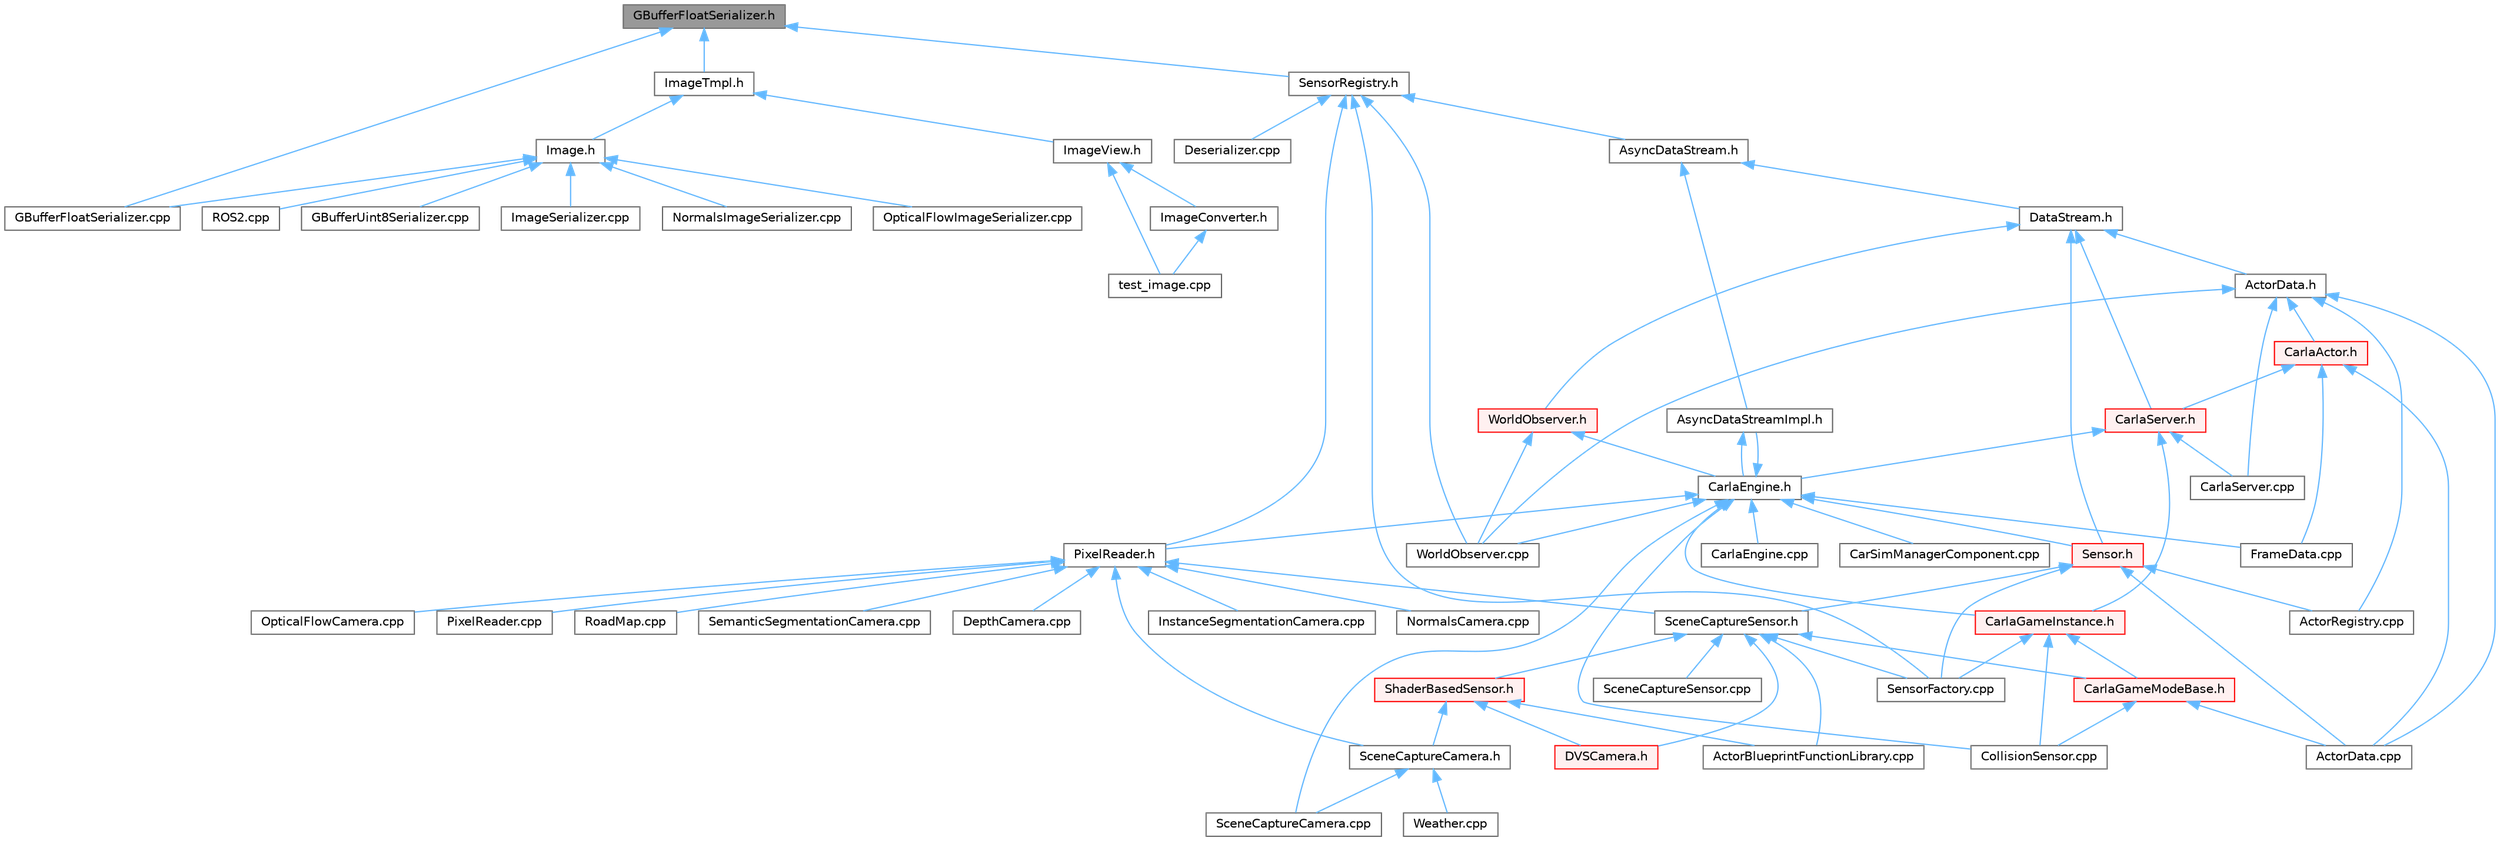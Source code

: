 digraph "GBufferFloatSerializer.h"
{
 // INTERACTIVE_SVG=YES
 // LATEX_PDF_SIZE
  bgcolor="transparent";
  edge [fontname=Helvetica,fontsize=10,labelfontname=Helvetica,labelfontsize=10];
  node [fontname=Helvetica,fontsize=10,shape=box,height=0.2,width=0.4];
  Node1 [id="Node000001",label="GBufferFloatSerializer.h",height=0.2,width=0.4,color="gray40", fillcolor="grey60", style="filled", fontcolor="black",tooltip=" "];
  Node1 -> Node2 [id="edge1_Node000001_Node000002",dir="back",color="steelblue1",style="solid",tooltip=" "];
  Node2 [id="Node000002",label="GBufferFloatSerializer.cpp",height=0.2,width=0.4,color="grey40", fillcolor="white", style="filled",URL="$d5/d75/GBufferFloatSerializer_8cpp.html",tooltip=" "];
  Node1 -> Node3 [id="edge2_Node000001_Node000003",dir="back",color="steelblue1",style="solid",tooltip=" "];
  Node3 [id="Node000003",label="ImageTmpl.h",height=0.2,width=0.4,color="grey40", fillcolor="white", style="filled",URL="$d5/dca/ImageTmpl_8h.html",tooltip=" "];
  Node3 -> Node4 [id="edge3_Node000003_Node000004",dir="back",color="steelblue1",style="solid",tooltip=" "];
  Node4 [id="Node000004",label="Image.h",height=0.2,width=0.4,color="grey40", fillcolor="white", style="filled",URL="$da/d9b/sensor_2data_2Image_8h.html",tooltip=" "];
  Node4 -> Node2 [id="edge4_Node000004_Node000002",dir="back",color="steelblue1",style="solid",tooltip=" "];
  Node4 -> Node5 [id="edge5_Node000004_Node000005",dir="back",color="steelblue1",style="solid",tooltip=" "];
  Node5 [id="Node000005",label="GBufferUint8Serializer.cpp",height=0.2,width=0.4,color="grey40", fillcolor="white", style="filled",URL="$d2/dd7/GBufferUint8Serializer_8cpp.html",tooltip=" "];
  Node4 -> Node6 [id="edge6_Node000004_Node000006",dir="back",color="steelblue1",style="solid",tooltip=" "];
  Node6 [id="Node000006",label="ImageSerializer.cpp",height=0.2,width=0.4,color="grey40", fillcolor="white", style="filled",URL="$d2/d47/ImageSerializer_8cpp.html",tooltip=" "];
  Node4 -> Node7 [id="edge7_Node000004_Node000007",dir="back",color="steelblue1",style="solid",tooltip=" "];
  Node7 [id="Node000007",label="NormalsImageSerializer.cpp",height=0.2,width=0.4,color="grey40", fillcolor="white", style="filled",URL="$d3/dc3/NormalsImageSerializer_8cpp.html",tooltip=" "];
  Node4 -> Node8 [id="edge8_Node000004_Node000008",dir="back",color="steelblue1",style="solid",tooltip=" "];
  Node8 [id="Node000008",label="OpticalFlowImageSerializer.cpp",height=0.2,width=0.4,color="grey40", fillcolor="white", style="filled",URL="$d4/dba/OpticalFlowImageSerializer_8cpp.html",tooltip=" "];
  Node4 -> Node9 [id="edge9_Node000004_Node000009",dir="back",color="steelblue1",style="solid",tooltip=" "];
  Node9 [id="Node000009",label="ROS2.cpp",height=0.2,width=0.4,color="grey40", fillcolor="white", style="filled",URL="$dd/d14/ROS2_8cpp.html",tooltip=" "];
  Node3 -> Node10 [id="edge10_Node000003_Node000010",dir="back",color="steelblue1",style="solid",tooltip=" "];
  Node10 [id="Node000010",label="ImageView.h",height=0.2,width=0.4,color="grey40", fillcolor="white", style="filled",URL="$db/dac/ImageView_8h.html",tooltip=" "];
  Node10 -> Node11 [id="edge11_Node000010_Node000011",dir="back",color="steelblue1",style="solid",tooltip=" "];
  Node11 [id="Node000011",label="ImageConverter.h",height=0.2,width=0.4,color="grey40", fillcolor="white", style="filled",URL="$d7/d2c/ImageConverter_8h.html",tooltip=" "];
  Node11 -> Node12 [id="edge12_Node000011_Node000012",dir="back",color="steelblue1",style="solid",tooltip=" "];
  Node12 [id="Node000012",label="test_image.cpp",height=0.2,width=0.4,color="grey40", fillcolor="white", style="filled",URL="$d5/d1a/test__image_8cpp.html",tooltip=" "];
  Node10 -> Node12 [id="edge13_Node000010_Node000012",dir="back",color="steelblue1",style="solid",tooltip=" "];
  Node1 -> Node13 [id="edge14_Node000001_Node000013",dir="back",color="steelblue1",style="solid",tooltip=" "];
  Node13 [id="Node000013",label="SensorRegistry.h",height=0.2,width=0.4,color="grey40", fillcolor="white", style="filled",URL="$d4/d03/SensorRegistry_8h.html",tooltip=" "];
  Node13 -> Node14 [id="edge15_Node000013_Node000014",dir="back",color="steelblue1",style="solid",tooltip=" "];
  Node14 [id="Node000014",label="AsyncDataStream.h",height=0.2,width=0.4,color="grey40", fillcolor="white", style="filled",URL="$d9/d4d/AsyncDataStream_8h.html",tooltip=" "];
  Node14 -> Node15 [id="edge16_Node000014_Node000015",dir="back",color="steelblue1",style="solid",tooltip=" "];
  Node15 [id="Node000015",label="AsyncDataStreamImpl.h",height=0.2,width=0.4,color="grey40", fillcolor="white", style="filled",URL="$d0/d17/AsyncDataStreamImpl_8h.html",tooltip=" "];
  Node15 -> Node16 [id="edge17_Node000015_Node000016",dir="back",color="steelblue1",style="solid",tooltip=" "];
  Node16 [id="Node000016",label="CarlaEngine.h",height=0.2,width=0.4,color="grey40", fillcolor="white", style="filled",URL="$d0/d11/CarlaEngine_8h.html",tooltip=" "];
  Node16 -> Node15 [id="edge18_Node000016_Node000015",dir="back",color="steelblue1",style="solid",tooltip=" "];
  Node16 -> Node17 [id="edge19_Node000016_Node000017",dir="back",color="steelblue1",style="solid",tooltip=" "];
  Node17 [id="Node000017",label="CarSimManagerComponent.cpp",height=0.2,width=0.4,color="grey40", fillcolor="white", style="filled",URL="$d2/d56/CarSimManagerComponent_8cpp.html",tooltip=" "];
  Node16 -> Node18 [id="edge20_Node000016_Node000018",dir="back",color="steelblue1",style="solid",tooltip=" "];
  Node18 [id="Node000018",label="CarlaEngine.cpp",height=0.2,width=0.4,color="grey40", fillcolor="white", style="filled",URL="$d6/da1/CarlaEngine_8cpp.html",tooltip=" "];
  Node16 -> Node19 [id="edge21_Node000016_Node000019",dir="back",color="steelblue1",style="solid",tooltip=" "];
  Node19 [id="Node000019",label="CarlaGameInstance.h",height=0.2,width=0.4,color="red", fillcolor="#FFF0F0", style="filled",URL="$d2/dba/CarlaGameInstance_8h.html",tooltip=" "];
  Node19 -> Node21 [id="edge22_Node000019_Node000021",dir="back",color="steelblue1",style="solid",tooltip=" "];
  Node21 [id="Node000021",label="CarlaGameModeBase.h",height=0.2,width=0.4,color="red", fillcolor="#FFF0F0", style="filled",URL="$d3/d49/CarlaGameModeBase_8h.html",tooltip=" "];
  Node21 -> Node22 [id="edge23_Node000021_Node000022",dir="back",color="steelblue1",style="solid",tooltip=" "];
  Node22 [id="Node000022",label="ActorData.cpp",height=0.2,width=0.4,color="grey40", fillcolor="white", style="filled",URL="$da/d7f/ActorData_8cpp.html",tooltip=" "];
  Node21 -> Node53 [id="edge24_Node000021_Node000053",dir="back",color="steelblue1",style="solid",tooltip=" "];
  Node53 [id="Node000053",label="CollisionSensor.cpp",height=0.2,width=0.4,color="grey40", fillcolor="white", style="filled",URL="$da/df0/CollisionSensor_8cpp.html",tooltip=" "];
  Node19 -> Node53 [id="edge25_Node000019_Node000053",dir="back",color="steelblue1",style="solid",tooltip=" "];
  Node19 -> Node43 [id="edge26_Node000019_Node000043",dir="back",color="steelblue1",style="solid",tooltip=" "];
  Node43 [id="Node000043",label="SensorFactory.cpp",height=0.2,width=0.4,color="grey40", fillcolor="white", style="filled",URL="$d0/dde/SensorFactory_8cpp.html",tooltip=" "];
  Node16 -> Node53 [id="edge27_Node000016_Node000053",dir="back",color="steelblue1",style="solid",tooltip=" "];
  Node16 -> Node35 [id="edge28_Node000016_Node000035",dir="back",color="steelblue1",style="solid",tooltip=" "];
  Node35 [id="Node000035",label="FrameData.cpp",height=0.2,width=0.4,color="grey40", fillcolor="white", style="filled",URL="$df/d8a/FrameData_8cpp.html",tooltip=" "];
  Node16 -> Node57 [id="edge29_Node000016_Node000057",dir="back",color="steelblue1",style="solid",tooltip=" "];
  Node57 [id="Node000057",label="PixelReader.h",height=0.2,width=0.4,color="grey40", fillcolor="white", style="filled",URL="$df/d2e/PixelReader_8h.html",tooltip=" "];
  Node57 -> Node58 [id="edge30_Node000057_Node000058",dir="back",color="steelblue1",style="solid",tooltip=" "];
  Node58 [id="Node000058",label="DepthCamera.cpp",height=0.2,width=0.4,color="grey40", fillcolor="white", style="filled",URL="$d7/d0e/DepthCamera_8cpp.html",tooltip=" "];
  Node57 -> Node59 [id="edge31_Node000057_Node000059",dir="back",color="steelblue1",style="solid",tooltip=" "];
  Node59 [id="Node000059",label="InstanceSegmentationCamera.cpp",height=0.2,width=0.4,color="grey40", fillcolor="white", style="filled",URL="$d6/dcd/InstanceSegmentationCamera_8cpp.html",tooltip=" "];
  Node57 -> Node60 [id="edge32_Node000057_Node000060",dir="back",color="steelblue1",style="solid",tooltip=" "];
  Node60 [id="Node000060",label="NormalsCamera.cpp",height=0.2,width=0.4,color="grey40", fillcolor="white", style="filled",URL="$d6/d81/NormalsCamera_8cpp.html",tooltip=" "];
  Node57 -> Node61 [id="edge33_Node000057_Node000061",dir="back",color="steelblue1",style="solid",tooltip=" "];
  Node61 [id="Node000061",label="OpticalFlowCamera.cpp",height=0.2,width=0.4,color="grey40", fillcolor="white", style="filled",URL="$d0/d58/OpticalFlowCamera_8cpp.html",tooltip=" "];
  Node57 -> Node62 [id="edge34_Node000057_Node000062",dir="back",color="steelblue1",style="solid",tooltip=" "];
  Node62 [id="Node000062",label="PixelReader.cpp",height=0.2,width=0.4,color="grey40", fillcolor="white", style="filled",URL="$dc/db0/PixelReader_8cpp.html",tooltip=" "];
  Node57 -> Node63 [id="edge35_Node000057_Node000063",dir="back",color="steelblue1",style="solid",tooltip=" "];
  Node63 [id="Node000063",label="RoadMap.cpp",height=0.2,width=0.4,color="grey40", fillcolor="white", style="filled",URL="$d2/de5/RoadMap_8cpp.html",tooltip=" "];
  Node57 -> Node64 [id="edge36_Node000057_Node000064",dir="back",color="steelblue1",style="solid",tooltip=" "];
  Node64 [id="Node000064",label="SceneCaptureCamera.h",height=0.2,width=0.4,color="grey40", fillcolor="white", style="filled",URL="$dc/d56/SceneCaptureCamera_8h.html",tooltip=" "];
  Node64 -> Node65 [id="edge37_Node000064_Node000065",dir="back",color="steelblue1",style="solid",tooltip=" "];
  Node65 [id="Node000065",label="SceneCaptureCamera.cpp",height=0.2,width=0.4,color="grey40", fillcolor="white", style="filled",URL="$d1/dec/SceneCaptureCamera_8cpp.html",tooltip=" "];
  Node64 -> Node66 [id="edge38_Node000064_Node000066",dir="back",color="steelblue1",style="solid",tooltip=" "];
  Node66 [id="Node000066",label="Weather.cpp",height=0.2,width=0.4,color="grey40", fillcolor="white", style="filled",URL="$d2/d0f/Weather_8cpp.html",tooltip=" "];
  Node57 -> Node67 [id="edge39_Node000057_Node000067",dir="back",color="steelblue1",style="solid",tooltip=" "];
  Node67 [id="Node000067",label="SceneCaptureSensor.h",height=0.2,width=0.4,color="grey40", fillcolor="white", style="filled",URL="$d8/d95/SceneCaptureSensor_8h.html",tooltip=" "];
  Node67 -> Node68 [id="edge40_Node000067_Node000068",dir="back",color="steelblue1",style="solid",tooltip=" "];
  Node68 [id="Node000068",label="ActorBlueprintFunctionLibrary.cpp",height=0.2,width=0.4,color="grey40", fillcolor="white", style="filled",URL="$dd/d08/ActorBlueprintFunctionLibrary_8cpp.html",tooltip=" "];
  Node67 -> Node21 [id="edge41_Node000067_Node000021",dir="back",color="steelblue1",style="solid",tooltip=" "];
  Node67 -> Node69 [id="edge42_Node000067_Node000069",dir="back",color="steelblue1",style="solid",tooltip=" "];
  Node69 [id="Node000069",label="DVSCamera.h",height=0.2,width=0.4,color="red", fillcolor="#FFF0F0", style="filled",URL="$d6/db9/DVSCamera_8h.html",tooltip=" "];
  Node67 -> Node41 [id="edge43_Node000067_Node000041",dir="back",color="steelblue1",style="solid",tooltip=" "];
  Node41 [id="Node000041",label="SceneCaptureSensor.cpp",height=0.2,width=0.4,color="grey40", fillcolor="white", style="filled",URL="$db/d2d/SceneCaptureSensor_8cpp.html",tooltip=" "];
  Node67 -> Node43 [id="edge44_Node000067_Node000043",dir="back",color="steelblue1",style="solid",tooltip=" "];
  Node67 -> Node71 [id="edge45_Node000067_Node000071",dir="back",color="steelblue1",style="solid",tooltip=" "];
  Node71 [id="Node000071",label="ShaderBasedSensor.h",height=0.2,width=0.4,color="red", fillcolor="#FFF0F0", style="filled",URL="$da/d69/ShaderBasedSensor_8h.html",tooltip=" "];
  Node71 -> Node68 [id="edge46_Node000071_Node000068",dir="back",color="steelblue1",style="solid",tooltip=" "];
  Node71 -> Node69 [id="edge47_Node000071_Node000069",dir="back",color="steelblue1",style="solid",tooltip=" "];
  Node71 -> Node64 [id="edge48_Node000071_Node000064",dir="back",color="steelblue1",style="solid",tooltip=" "];
  Node57 -> Node81 [id="edge49_Node000057_Node000081",dir="back",color="steelblue1",style="solid",tooltip=" "];
  Node81 [id="Node000081",label="SemanticSegmentationCamera.cpp",height=0.2,width=0.4,color="grey40", fillcolor="white", style="filled",URL="$d9/d38/SemanticSegmentationCamera_8cpp.html",tooltip=" "];
  Node16 -> Node65 [id="edge50_Node000016_Node000065",dir="back",color="steelblue1",style="solid",tooltip=" "];
  Node16 -> Node83 [id="edge51_Node000016_Node000083",dir="back",color="steelblue1",style="solid",tooltip=" "];
  Node83 [id="Node000083",label="Sensor.h",height=0.2,width=0.4,color="red", fillcolor="#FFF0F0", style="filled",URL="$d7/d7d/Unreal_2CarlaUE4_2Plugins_2Carla_2Source_2Carla_2Sensor_2Sensor_8h.html",tooltip=" "];
  Node83 -> Node22 [id="edge52_Node000083_Node000022",dir="back",color="steelblue1",style="solid",tooltip=" "];
  Node83 -> Node84 [id="edge53_Node000083_Node000084",dir="back",color="steelblue1",style="solid",tooltip=" "];
  Node84 [id="Node000084",label="ActorRegistry.cpp",height=0.2,width=0.4,color="grey40", fillcolor="white", style="filled",URL="$d3/df3/ActorRegistry_8cpp.html",tooltip=" "];
  Node83 -> Node67 [id="edge54_Node000083_Node000067",dir="back",color="steelblue1",style="solid",tooltip=" "];
  Node83 -> Node43 [id="edge55_Node000083_Node000043",dir="back",color="steelblue1",style="solid",tooltip=" "];
  Node16 -> Node109 [id="edge56_Node000016_Node000109",dir="back",color="steelblue1",style="solid",tooltip=" "];
  Node109 [id="Node000109",label="WorldObserver.cpp",height=0.2,width=0.4,color="grey40", fillcolor="white", style="filled",URL="$d9/de7/WorldObserver_8cpp.html",tooltip=" "];
  Node14 -> Node110 [id="edge57_Node000014_Node000110",dir="back",color="steelblue1",style="solid",tooltip=" "];
  Node110 [id="Node000110",label="DataStream.h",height=0.2,width=0.4,color="grey40", fillcolor="white", style="filled",URL="$da/dd9/DataStream_8h.html",tooltip=" "];
  Node110 -> Node111 [id="edge58_Node000110_Node000111",dir="back",color="steelblue1",style="solid",tooltip=" "];
  Node111 [id="Node000111",label="ActorData.h",height=0.2,width=0.4,color="grey40", fillcolor="white", style="filled",URL="$de/d7d/ActorData_8h.html",tooltip=" "];
  Node111 -> Node22 [id="edge59_Node000111_Node000022",dir="back",color="steelblue1",style="solid",tooltip=" "];
  Node111 -> Node84 [id="edge60_Node000111_Node000084",dir="back",color="steelblue1",style="solid",tooltip=" "];
  Node111 -> Node112 [id="edge61_Node000111_Node000112",dir="back",color="steelblue1",style="solid",tooltip=" "];
  Node112 [id="Node000112",label="CarlaActor.h",height=0.2,width=0.4,color="red", fillcolor="#FFF0F0", style="filled",URL="$de/d36/CarlaActor_8h.html",tooltip=" "];
  Node112 -> Node22 [id="edge62_Node000112_Node000022",dir="back",color="steelblue1",style="solid",tooltip=" "];
  Node112 -> Node121 [id="edge63_Node000112_Node000121",dir="back",color="steelblue1",style="solid",tooltip=" "];
  Node121 [id="Node000121",label="CarlaServer.h",height=0.2,width=0.4,color="red", fillcolor="#FFF0F0", style="filled",URL="$d0/d35/CarlaServer_8h.html",tooltip=" "];
  Node121 -> Node16 [id="edge64_Node000121_Node000016",dir="back",color="steelblue1",style="solid",tooltip=" "];
  Node121 -> Node19 [id="edge65_Node000121_Node000019",dir="back",color="steelblue1",style="solid",tooltip=" "];
  Node121 -> Node30 [id="edge66_Node000121_Node000030",dir="back",color="steelblue1",style="solid",tooltip=" "];
  Node30 [id="Node000030",label="CarlaServer.cpp",height=0.2,width=0.4,color="grey40", fillcolor="white", style="filled",URL="$db/d6c/CarlaServer_8cpp.html",tooltip=" "];
  Node112 -> Node35 [id="edge67_Node000112_Node000035",dir="back",color="steelblue1",style="solid",tooltip=" "];
  Node111 -> Node30 [id="edge68_Node000111_Node000030",dir="back",color="steelblue1",style="solid",tooltip=" "];
  Node111 -> Node109 [id="edge69_Node000111_Node000109",dir="back",color="steelblue1",style="solid",tooltip=" "];
  Node110 -> Node121 [id="edge70_Node000110_Node000121",dir="back",color="steelblue1",style="solid",tooltip=" "];
  Node110 -> Node83 [id="edge71_Node000110_Node000083",dir="back",color="steelblue1",style="solid",tooltip=" "];
  Node110 -> Node132 [id="edge72_Node000110_Node000132",dir="back",color="steelblue1",style="solid",tooltip=" "];
  Node132 [id="Node000132",label="WorldObserver.h",height=0.2,width=0.4,color="red", fillcolor="#FFF0F0", style="filled",URL="$d8/deb/WorldObserver_8h.html",tooltip=" "];
  Node132 -> Node16 [id="edge73_Node000132_Node000016",dir="back",color="steelblue1",style="solid",tooltip=" "];
  Node132 -> Node109 [id="edge74_Node000132_Node000109",dir="back",color="steelblue1",style="solid",tooltip=" "];
  Node13 -> Node133 [id="edge75_Node000013_Node000133",dir="back",color="steelblue1",style="solid",tooltip=" "];
  Node133 [id="Node000133",label="Deserializer.cpp",height=0.2,width=0.4,color="grey40", fillcolor="white", style="filled",URL="$d0/d1a/Deserializer_8cpp.html",tooltip=" "];
  Node13 -> Node57 [id="edge76_Node000013_Node000057",dir="back",color="steelblue1",style="solid",tooltip=" "];
  Node13 -> Node43 [id="edge77_Node000013_Node000043",dir="back",color="steelblue1",style="solid",tooltip=" "];
  Node13 -> Node109 [id="edge78_Node000013_Node000109",dir="back",color="steelblue1",style="solid",tooltip=" "];
}
